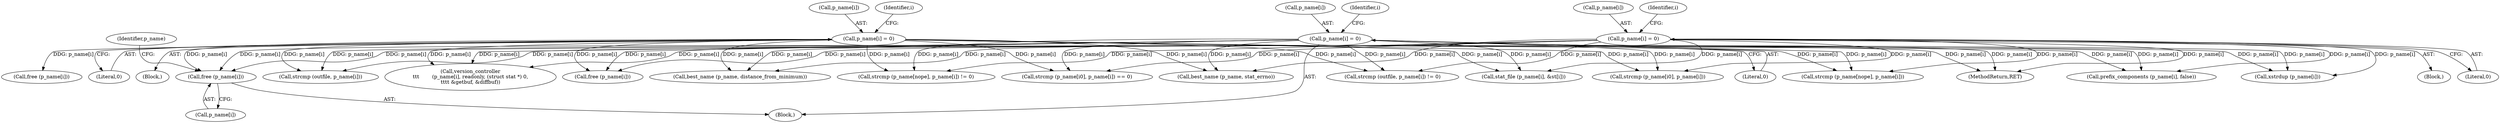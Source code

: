 digraph "0_savannah_f290f48a621867084884bfff87f8093c15195e6a@API" {
"1000783" [label="(Call,free (p_name[i]))"];
"1000187" [label="(Call,p_name[i] = 0)"];
"1000787" [label="(Call,p_name[i] = 0)"];
"1000844" [label="(Call,p_name[i] = 0)"];
"1002164" [label="(MethodReturn,RET)"];
"1000788" [label="(Call,p_name[i])"];
"1001865" [label="(Call,strcmp (p_name[nope], p_name[i]))"];
"1001853" [label="(Call,strcmp (outfile, p_name[i]))"];
"1000183" [label="(Call,free (p_name[i]))"];
"1001876" [label="(Call,version_controller\n\t\t\t        (p_name[i], readonly, (struct stat *) 0,\n\t\t\t\t &getbuf, &diffbuf))"];
"1000781" [label="(Identifier,i)"];
"1001737" [label="(Call,strcmp (p_name[i0], p_name[i]))"];
"1000784" [label="(Call,p_name[i])"];
"1000789" [label="(Identifier,p_name)"];
"1000845" [label="(Call,p_name[i])"];
"1002143" [label="(Call,xstrdup (p_name[i]))"];
"1000838" [label="(Identifier,i)"];
"1001771" [label="(Call,stat_file (p_name[i], &st[i]))"];
"1001852" [label="(Call,strcmp (outfile, p_name[i]) != 0)"];
"1002063" [label="(Call,best_name (p_name, distance_from_minimum))"];
"1001864" [label="(Call,strcmp (p_name[nope], p_name[i]) != 0)"];
"1000844" [label="(Call,p_name[i] = 0)"];
"1001736" [label="(Call,strcmp (p_name[i0], p_name[i]) == 0)"];
"1000839" [label="(Block,)"];
"1000187" [label="(Call,p_name[i] = 0)"];
"1000188" [label="(Call,p_name[i])"];
"1000191" [label="(Literal,0)"];
"1000783" [label="(Call,free (p_name[i]))"];
"1001816" [label="(Call,best_name (p_name, stat_errno))"];
"1000177" [label="(Identifier,i)"];
"1000840" [label="(Call,free (p_name[i]))"];
"1000787" [label="(Call,p_name[i] = 0)"];
"1000848" [label="(Literal,0)"];
"1002018" [label="(Call,prefix_components (p_name[i], false))"];
"1000782" [label="(Block,)"];
"1000182" [label="(Block,)"];
"1000791" [label="(Literal,0)"];
"1000783" -> "1000782"  [label="AST: "];
"1000783" -> "1000784"  [label="CFG: "];
"1000784" -> "1000783"  [label="AST: "];
"1000789" -> "1000783"  [label="CFG: "];
"1000187" -> "1000783"  [label="DDG: p_name[i]"];
"1000787" -> "1000783"  [label="DDG: p_name[i]"];
"1000844" -> "1000783"  [label="DDG: p_name[i]"];
"1000187" -> "1000182"  [label="AST: "];
"1000187" -> "1000191"  [label="CFG: "];
"1000188" -> "1000187"  [label="AST: "];
"1000191" -> "1000187"  [label="AST: "];
"1000177" -> "1000187"  [label="CFG: "];
"1000187" -> "1002164"  [label="DDG: p_name[i]"];
"1000187" -> "1000183"  [label="DDG: p_name[i]"];
"1000187" -> "1000840"  [label="DDG: p_name[i]"];
"1000187" -> "1001736"  [label="DDG: p_name[i]"];
"1000187" -> "1001737"  [label="DDG: p_name[i]"];
"1000187" -> "1001771"  [label="DDG: p_name[i]"];
"1000187" -> "1001816"  [label="DDG: p_name[i]"];
"1000187" -> "1001852"  [label="DDG: p_name[i]"];
"1000187" -> "1001853"  [label="DDG: p_name[i]"];
"1000187" -> "1001864"  [label="DDG: p_name[i]"];
"1000187" -> "1001865"  [label="DDG: p_name[i]"];
"1000187" -> "1001876"  [label="DDG: p_name[i]"];
"1000187" -> "1002018"  [label="DDG: p_name[i]"];
"1000187" -> "1002063"  [label="DDG: p_name[i]"];
"1000187" -> "1002143"  [label="DDG: p_name[i]"];
"1000787" -> "1000782"  [label="AST: "];
"1000787" -> "1000791"  [label="CFG: "];
"1000788" -> "1000787"  [label="AST: "];
"1000791" -> "1000787"  [label="AST: "];
"1000781" -> "1000787"  [label="CFG: "];
"1000787" -> "1002164"  [label="DDG: p_name[i]"];
"1000787" -> "1000840"  [label="DDG: p_name[i]"];
"1000787" -> "1001736"  [label="DDG: p_name[i]"];
"1000787" -> "1001737"  [label="DDG: p_name[i]"];
"1000787" -> "1001771"  [label="DDG: p_name[i]"];
"1000787" -> "1001816"  [label="DDG: p_name[i]"];
"1000787" -> "1001852"  [label="DDG: p_name[i]"];
"1000787" -> "1001853"  [label="DDG: p_name[i]"];
"1000787" -> "1001864"  [label="DDG: p_name[i]"];
"1000787" -> "1001865"  [label="DDG: p_name[i]"];
"1000787" -> "1001876"  [label="DDG: p_name[i]"];
"1000787" -> "1002018"  [label="DDG: p_name[i]"];
"1000787" -> "1002063"  [label="DDG: p_name[i]"];
"1000787" -> "1002143"  [label="DDG: p_name[i]"];
"1000844" -> "1000839"  [label="AST: "];
"1000844" -> "1000848"  [label="CFG: "];
"1000845" -> "1000844"  [label="AST: "];
"1000848" -> "1000844"  [label="AST: "];
"1000838" -> "1000844"  [label="CFG: "];
"1000844" -> "1002164"  [label="DDG: p_name[i]"];
"1000844" -> "1000840"  [label="DDG: p_name[i]"];
"1000844" -> "1001736"  [label="DDG: p_name[i]"];
"1000844" -> "1001737"  [label="DDG: p_name[i]"];
"1000844" -> "1001771"  [label="DDG: p_name[i]"];
"1000844" -> "1001816"  [label="DDG: p_name[i]"];
"1000844" -> "1001852"  [label="DDG: p_name[i]"];
"1000844" -> "1001853"  [label="DDG: p_name[i]"];
"1000844" -> "1001864"  [label="DDG: p_name[i]"];
"1000844" -> "1001865"  [label="DDG: p_name[i]"];
"1000844" -> "1001876"  [label="DDG: p_name[i]"];
"1000844" -> "1002018"  [label="DDG: p_name[i]"];
"1000844" -> "1002063"  [label="DDG: p_name[i]"];
"1000844" -> "1002143"  [label="DDG: p_name[i]"];
}

